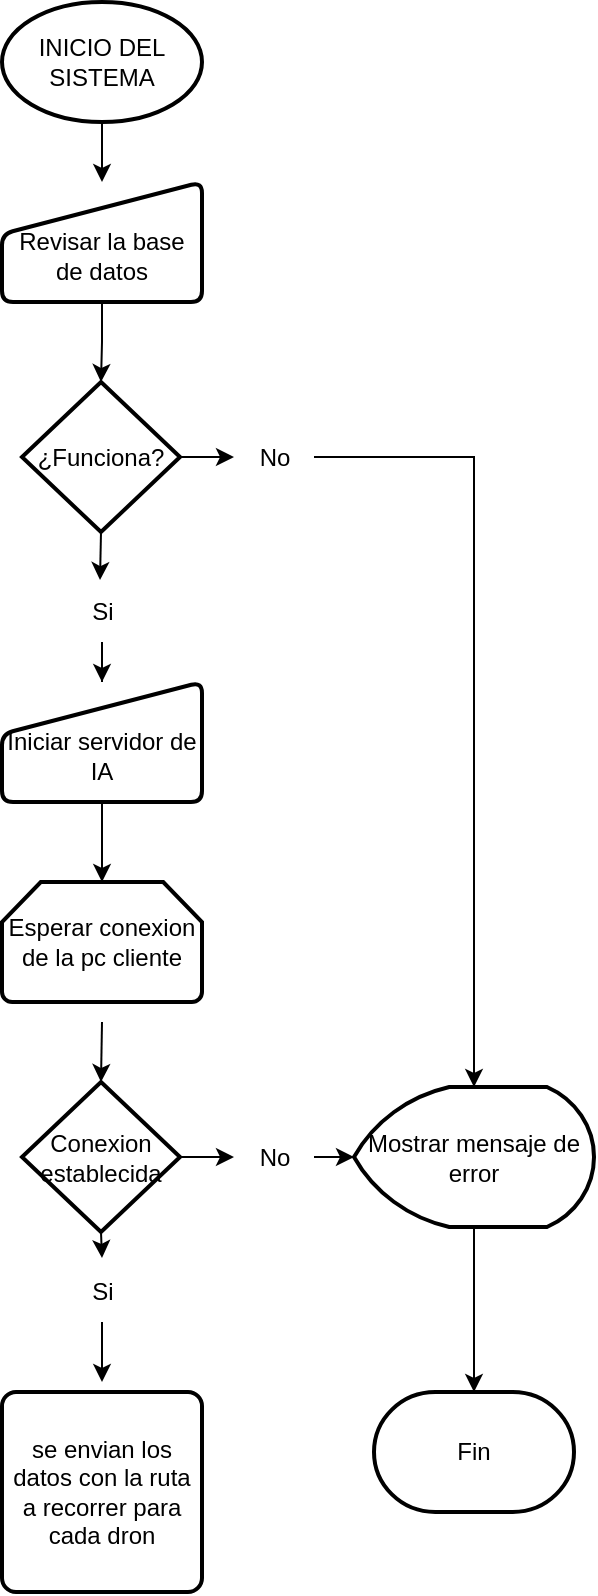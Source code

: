 <mxfile version="21.6.1" type="device">
  <diagram name="Página-1" id="QwuGfpZ5Bmbpc7moxpxm">
    <mxGraphModel dx="1434" dy="836" grid="1" gridSize="10" guides="1" tooltips="1" connect="1" arrows="1" fold="1" page="1" pageScale="1" pageWidth="827" pageHeight="1169" math="0" shadow="0">
      <root>
        <mxCell id="0" />
        <mxCell id="1" parent="0" />
        <mxCell id="2ueWVryYqrkR2_jIpF1o-10" style="edgeStyle=orthogonalEdgeStyle;rounded=0;orthogonalLoop=1;jettySize=auto;html=1;exitX=0.5;exitY=1;exitDx=0;exitDy=0;exitPerimeter=0;entryX=0.5;entryY=0;entryDx=0;entryDy=0;" edge="1" parent="1" source="2ueWVryYqrkR2_jIpF1o-1" target="2ueWVryYqrkR2_jIpF1o-3">
          <mxGeometry relative="1" as="geometry" />
        </mxCell>
        <mxCell id="2ueWVryYqrkR2_jIpF1o-1" value="INICIO DEL SISTEMA" style="strokeWidth=2;html=1;shape=mxgraph.flowchart.start_1;whiteSpace=wrap;" vertex="1" parent="1">
          <mxGeometry x="364" y="60" width="100" height="60" as="geometry" />
        </mxCell>
        <mxCell id="2ueWVryYqrkR2_jIpF1o-13" style="edgeStyle=orthogonalEdgeStyle;rounded=0;orthogonalLoop=1;jettySize=auto;html=1;exitX=0.5;exitY=1;exitDx=0;exitDy=0;exitPerimeter=0;entryX=0.467;entryY=-0.033;entryDx=0;entryDy=0;entryPerimeter=0;" edge="1" parent="1" source="2ueWVryYqrkR2_jIpF1o-2" target="2ueWVryYqrkR2_jIpF1o-9">
          <mxGeometry relative="1" as="geometry" />
        </mxCell>
        <mxCell id="2ueWVryYqrkR2_jIpF1o-21" value="" style="edgeStyle=orthogonalEdgeStyle;rounded=0;orthogonalLoop=1;jettySize=auto;html=1;" edge="1" parent="1" source="2ueWVryYqrkR2_jIpF1o-2" target="2ueWVryYqrkR2_jIpF1o-20">
          <mxGeometry relative="1" as="geometry" />
        </mxCell>
        <mxCell id="2ueWVryYqrkR2_jIpF1o-2" value="¿Funciona?" style="strokeWidth=2;html=1;shape=mxgraph.flowchart.decision;whiteSpace=wrap;" vertex="1" parent="1">
          <mxGeometry x="374" y="250" width="79" height="75" as="geometry" />
        </mxCell>
        <mxCell id="2ueWVryYqrkR2_jIpF1o-11" style="edgeStyle=orthogonalEdgeStyle;rounded=0;orthogonalLoop=1;jettySize=auto;html=1;exitX=0.5;exitY=1;exitDx=0;exitDy=0;entryX=0.5;entryY=0;entryDx=0;entryDy=0;entryPerimeter=0;" edge="1" parent="1" source="2ueWVryYqrkR2_jIpF1o-3" target="2ueWVryYqrkR2_jIpF1o-2">
          <mxGeometry relative="1" as="geometry" />
        </mxCell>
        <mxCell id="2ueWVryYqrkR2_jIpF1o-3" value="&lt;br&gt;Revisar la base de datos" style="html=1;strokeWidth=2;shape=manualInput;whiteSpace=wrap;rounded=1;size=26;arcSize=11;" vertex="1" parent="1">
          <mxGeometry x="364" y="150" width="100" height="60" as="geometry" />
        </mxCell>
        <mxCell id="2ueWVryYqrkR2_jIpF1o-15" style="edgeStyle=orthogonalEdgeStyle;rounded=0;orthogonalLoop=1;jettySize=auto;html=1;exitX=0.5;exitY=1;exitDx=0;exitDy=0;entryX=0.5;entryY=0;entryDx=0;entryDy=0;entryPerimeter=0;" edge="1" parent="1" source="2ueWVryYqrkR2_jIpF1o-4">
          <mxGeometry relative="1" as="geometry">
            <mxPoint x="414" y="500" as="targetPoint" />
          </mxGeometry>
        </mxCell>
        <mxCell id="2ueWVryYqrkR2_jIpF1o-4" value="&lt;br&gt;Iniciar servidor de IA" style="html=1;strokeWidth=2;shape=manualInput;whiteSpace=wrap;rounded=1;size=26;arcSize=11;" vertex="1" parent="1">
          <mxGeometry x="364" y="400" width="100" height="60" as="geometry" />
        </mxCell>
        <mxCell id="2ueWVryYqrkR2_jIpF1o-16" style="edgeStyle=orthogonalEdgeStyle;rounded=0;orthogonalLoop=1;jettySize=auto;html=1;exitX=0.5;exitY=1;exitDx=0;exitDy=0;exitPerimeter=0;entryX=0.5;entryY=0;entryDx=0;entryDy=0;entryPerimeter=0;" edge="1" parent="1" target="2ueWVryYqrkR2_jIpF1o-6">
          <mxGeometry relative="1" as="geometry">
            <mxPoint x="414" y="570" as="sourcePoint" />
          </mxGeometry>
        </mxCell>
        <mxCell id="2ueWVryYqrkR2_jIpF1o-18" style="edgeStyle=orthogonalEdgeStyle;rounded=0;orthogonalLoop=1;jettySize=auto;html=1;exitX=0.5;exitY=1;exitDx=0;exitDy=0;exitPerimeter=0;entryX=0.5;entryY=-0.067;entryDx=0;entryDy=0;entryPerimeter=0;" edge="1" parent="1" source="2ueWVryYqrkR2_jIpF1o-6" target="2ueWVryYqrkR2_jIpF1o-17">
          <mxGeometry relative="1" as="geometry" />
        </mxCell>
        <mxCell id="2ueWVryYqrkR2_jIpF1o-23" value="" style="edgeStyle=orthogonalEdgeStyle;rounded=0;orthogonalLoop=1;jettySize=auto;html=1;" edge="1" parent="1" source="2ueWVryYqrkR2_jIpF1o-6" target="2ueWVryYqrkR2_jIpF1o-22">
          <mxGeometry relative="1" as="geometry" />
        </mxCell>
        <mxCell id="2ueWVryYqrkR2_jIpF1o-6" value="Conexion establecida" style="strokeWidth=2;html=1;shape=mxgraph.flowchart.decision;whiteSpace=wrap;" vertex="1" parent="1">
          <mxGeometry x="374" y="600" width="79" height="75" as="geometry" />
        </mxCell>
        <mxCell id="2ueWVryYqrkR2_jIpF1o-14" value="" style="edgeStyle=orthogonalEdgeStyle;rounded=0;orthogonalLoop=1;jettySize=auto;html=1;" edge="1" parent="1" source="2ueWVryYqrkR2_jIpF1o-9" target="2ueWVryYqrkR2_jIpF1o-4">
          <mxGeometry relative="1" as="geometry" />
        </mxCell>
        <mxCell id="2ueWVryYqrkR2_jIpF1o-9" value="Si" style="text;html=1;align=center;verticalAlign=middle;resizable=0;points=[];autosize=1;strokeColor=none;fillColor=none;" vertex="1" parent="1">
          <mxGeometry x="399" y="350" width="30" height="30" as="geometry" />
        </mxCell>
        <mxCell id="2ueWVryYqrkR2_jIpF1o-19" value="" style="edgeStyle=orthogonalEdgeStyle;rounded=0;orthogonalLoop=1;jettySize=auto;html=1;" edge="1" parent="1" source="2ueWVryYqrkR2_jIpF1o-17">
          <mxGeometry relative="1" as="geometry">
            <mxPoint x="414" y="750" as="targetPoint" />
          </mxGeometry>
        </mxCell>
        <mxCell id="2ueWVryYqrkR2_jIpF1o-17" value="Si" style="text;html=1;align=center;verticalAlign=middle;resizable=0;points=[];autosize=1;strokeColor=none;fillColor=none;" vertex="1" parent="1">
          <mxGeometry x="399" y="690" width="30" height="30" as="geometry" />
        </mxCell>
        <mxCell id="2ueWVryYqrkR2_jIpF1o-29" value="" style="edgeStyle=orthogonalEdgeStyle;rounded=0;orthogonalLoop=1;jettySize=auto;html=1;entryX=0.5;entryY=0;entryDx=0;entryDy=0;entryPerimeter=0;" edge="1" parent="1" source="2ueWVryYqrkR2_jIpF1o-20" target="2ueWVryYqrkR2_jIpF1o-31">
          <mxGeometry relative="1" as="geometry">
            <mxPoint x="630" y="550" as="targetPoint" />
          </mxGeometry>
        </mxCell>
        <mxCell id="2ueWVryYqrkR2_jIpF1o-20" value="No" style="text;html=1;align=center;verticalAlign=middle;resizable=0;points=[];autosize=1;strokeColor=none;fillColor=none;" vertex="1" parent="1">
          <mxGeometry x="480" y="272.5" width="40" height="30" as="geometry" />
        </mxCell>
        <mxCell id="2ueWVryYqrkR2_jIpF1o-27" value="" style="edgeStyle=orthogonalEdgeStyle;rounded=0;orthogonalLoop=1;jettySize=auto;html=1;entryX=0;entryY=0.5;entryDx=0;entryDy=0;entryPerimeter=0;" edge="1" parent="1" source="2ueWVryYqrkR2_jIpF1o-22" target="2ueWVryYqrkR2_jIpF1o-31">
          <mxGeometry relative="1" as="geometry">
            <mxPoint x="550" y="637.5" as="targetPoint" />
          </mxGeometry>
        </mxCell>
        <mxCell id="2ueWVryYqrkR2_jIpF1o-22" value="No" style="text;html=1;align=center;verticalAlign=middle;resizable=0;points=[];autosize=1;strokeColor=none;fillColor=none;" vertex="1" parent="1">
          <mxGeometry x="480" y="622.5" width="40" height="30" as="geometry" />
        </mxCell>
        <mxCell id="2ueWVryYqrkR2_jIpF1o-26" value="Fin" style="strokeWidth=2;html=1;shape=mxgraph.flowchart.terminator;whiteSpace=wrap;" vertex="1" parent="1">
          <mxGeometry x="550" y="755" width="100" height="60" as="geometry" />
        </mxCell>
        <mxCell id="2ueWVryYqrkR2_jIpF1o-33" style="edgeStyle=orthogonalEdgeStyle;rounded=0;orthogonalLoop=1;jettySize=auto;html=1;exitX=0.5;exitY=1;exitDx=0;exitDy=0;exitPerimeter=0;entryX=0.5;entryY=0;entryDx=0;entryDy=0;entryPerimeter=0;" edge="1" parent="1" source="2ueWVryYqrkR2_jIpF1o-31" target="2ueWVryYqrkR2_jIpF1o-26">
          <mxGeometry relative="1" as="geometry" />
        </mxCell>
        <mxCell id="2ueWVryYqrkR2_jIpF1o-31" value="Mostrar mensaje de error" style="strokeWidth=2;html=1;shape=mxgraph.flowchart.display;whiteSpace=wrap;" vertex="1" parent="1">
          <mxGeometry x="540" y="602.5" width="120" height="70" as="geometry" />
        </mxCell>
        <mxCell id="2ueWVryYqrkR2_jIpF1o-32" value="Esperar conexion de la pc cliente" style="strokeWidth=2;html=1;shape=mxgraph.flowchart.loop_limit;whiteSpace=wrap;" vertex="1" parent="1">
          <mxGeometry x="364" y="500" width="100" height="60" as="geometry" />
        </mxCell>
        <mxCell id="2ueWVryYqrkR2_jIpF1o-35" value="se envian los&lt;br style=&quot;border-color: var(--border-color);&quot;&gt;datos con la ruta&lt;br style=&quot;border-color: var(--border-color);&quot;&gt;a recorrer para cada dron" style="rounded=1;whiteSpace=wrap;html=1;absoluteArcSize=1;arcSize=14;strokeWidth=2;" vertex="1" parent="1">
          <mxGeometry x="364" y="755" width="100" height="100" as="geometry" />
        </mxCell>
      </root>
    </mxGraphModel>
  </diagram>
</mxfile>
